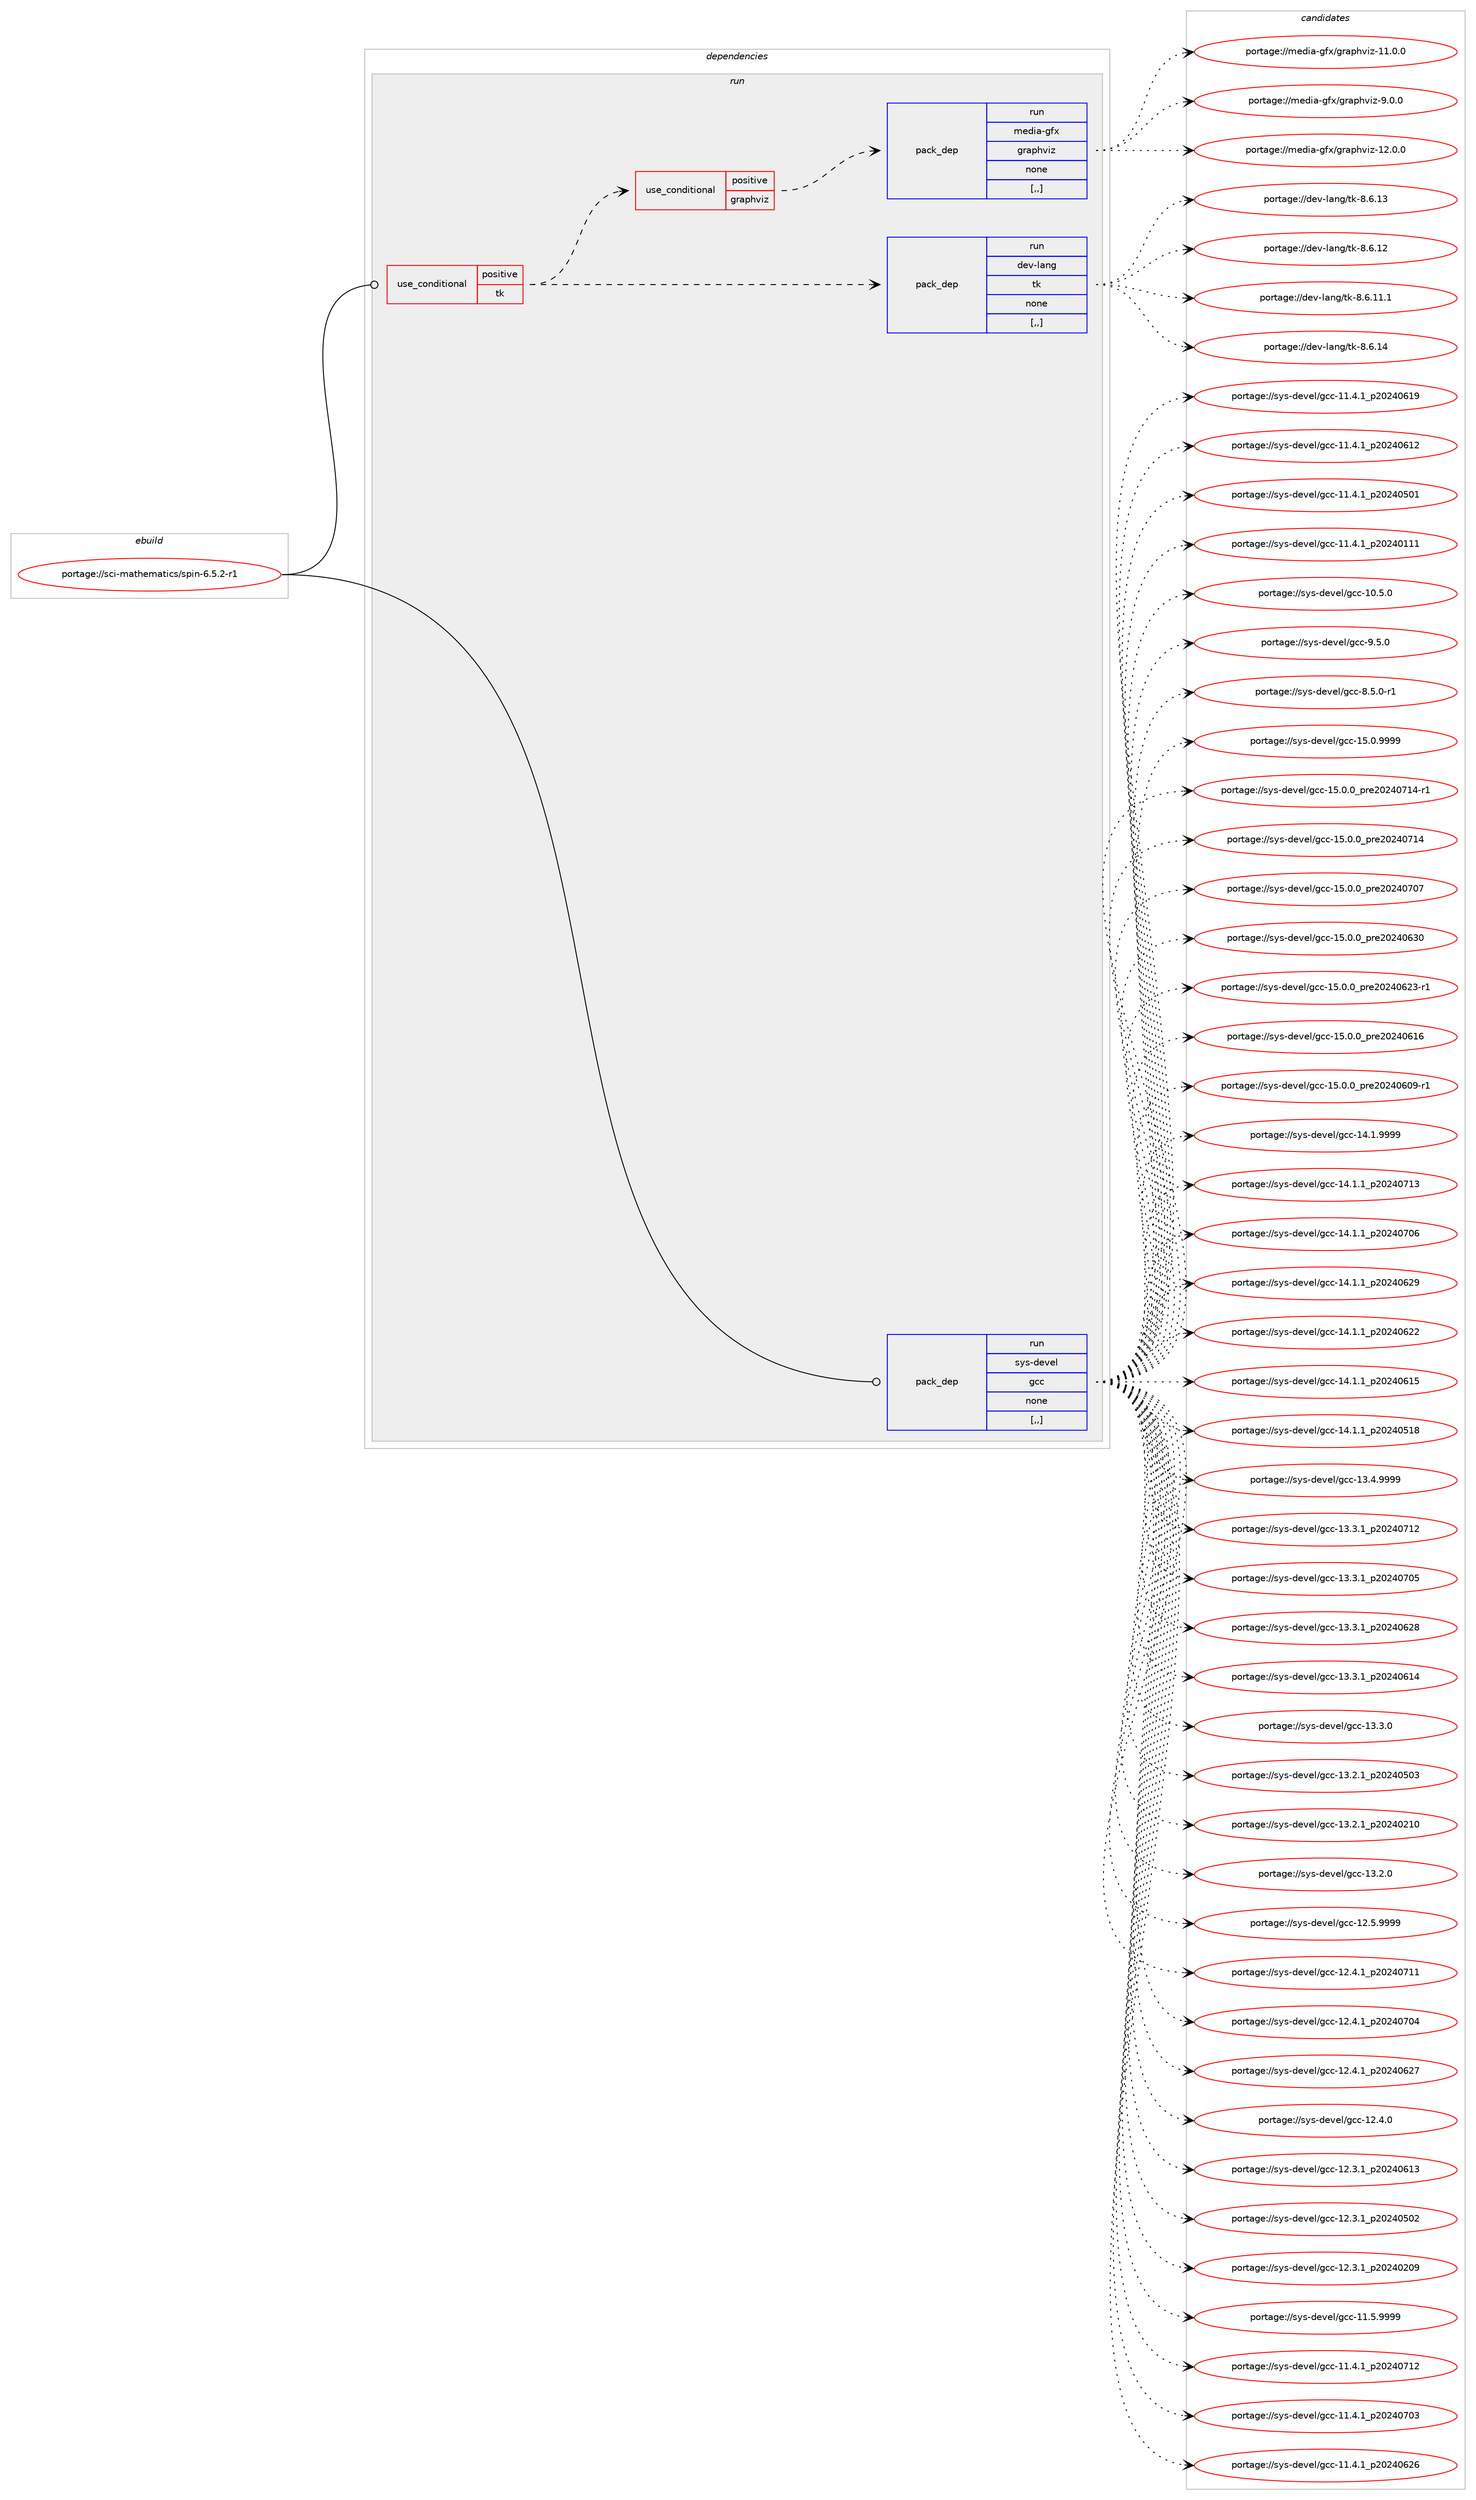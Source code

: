 digraph prolog {

# *************
# Graph options
# *************

newrank=true;
concentrate=true;
compound=true;
graph [rankdir=LR,fontname=Helvetica,fontsize=10,ranksep=1.5];#, ranksep=2.5, nodesep=0.2];
edge  [arrowhead=vee];
node  [fontname=Helvetica,fontsize=10];

# **********
# The ebuild
# **********

subgraph cluster_leftcol {
color=gray;
rank=same;
label=<<i>ebuild</i>>;
id [label="portage://sci-mathematics/spin-6.5.2-r1", color=red, width=4, href="../sci-mathematics/spin-6.5.2-r1.svg"];
}

# ****************
# The dependencies
# ****************

subgraph cluster_midcol {
color=gray;
label=<<i>dependencies</i>>;
subgraph cluster_compile {
fillcolor="#eeeeee";
style=filled;
label=<<i>compile</i>>;
}
subgraph cluster_compileandrun {
fillcolor="#eeeeee";
style=filled;
label=<<i>compile and run</i>>;
}
subgraph cluster_run {
fillcolor="#eeeeee";
style=filled;
label=<<i>run</i>>;
subgraph cond108113 {
dependency407201 [label=<<TABLE BORDER="0" CELLBORDER="1" CELLSPACING="0" CELLPADDING="4"><TR><TD ROWSPAN="3" CELLPADDING="10">use_conditional</TD></TR><TR><TD>positive</TD></TR><TR><TD>tk</TD></TR></TABLE>>, shape=none, color=red];
subgraph pack296181 {
dependency407202 [label=<<TABLE BORDER="0" CELLBORDER="1" CELLSPACING="0" CELLPADDING="4" WIDTH="220"><TR><TD ROWSPAN="6" CELLPADDING="30">pack_dep</TD></TR><TR><TD WIDTH="110">run</TD></TR><TR><TD>dev-lang</TD></TR><TR><TD>tk</TD></TR><TR><TD>none</TD></TR><TR><TD>[,,]</TD></TR></TABLE>>, shape=none, color=blue];
}
dependency407201:e -> dependency407202:w [weight=20,style="dashed",arrowhead="vee"];
subgraph cond108114 {
dependency407203 [label=<<TABLE BORDER="0" CELLBORDER="1" CELLSPACING="0" CELLPADDING="4"><TR><TD ROWSPAN="3" CELLPADDING="10">use_conditional</TD></TR><TR><TD>positive</TD></TR><TR><TD>graphviz</TD></TR></TABLE>>, shape=none, color=red];
subgraph pack296182 {
dependency407204 [label=<<TABLE BORDER="0" CELLBORDER="1" CELLSPACING="0" CELLPADDING="4" WIDTH="220"><TR><TD ROWSPAN="6" CELLPADDING="30">pack_dep</TD></TR><TR><TD WIDTH="110">run</TD></TR><TR><TD>media-gfx</TD></TR><TR><TD>graphviz</TD></TR><TR><TD>none</TD></TR><TR><TD>[,,]</TD></TR></TABLE>>, shape=none, color=blue];
}
dependency407203:e -> dependency407204:w [weight=20,style="dashed",arrowhead="vee"];
}
dependency407201:e -> dependency407203:w [weight=20,style="dashed",arrowhead="vee"];
}
id:e -> dependency407201:w [weight=20,style="solid",arrowhead="odot"];
subgraph pack296183 {
dependency407205 [label=<<TABLE BORDER="0" CELLBORDER="1" CELLSPACING="0" CELLPADDING="4" WIDTH="220"><TR><TD ROWSPAN="6" CELLPADDING="30">pack_dep</TD></TR><TR><TD WIDTH="110">run</TD></TR><TR><TD>sys-devel</TD></TR><TR><TD>gcc</TD></TR><TR><TD>none</TD></TR><TR><TD>[,,]</TD></TR></TABLE>>, shape=none, color=blue];
}
id:e -> dependency407205:w [weight=20,style="solid",arrowhead="odot"];
}
}

# **************
# The candidates
# **************

subgraph cluster_choices {
rank=same;
color=gray;
label=<<i>candidates</i>>;

subgraph choice296181 {
color=black;
nodesep=1;
choice10010111845108971101034711610745564654464952 [label="portage://dev-lang/tk-8.6.14", color=red, width=4,href="../dev-lang/tk-8.6.14.svg"];
choice10010111845108971101034711610745564654464951 [label="portage://dev-lang/tk-8.6.13", color=red, width=4,href="../dev-lang/tk-8.6.13.svg"];
choice10010111845108971101034711610745564654464950 [label="portage://dev-lang/tk-8.6.12", color=red, width=4,href="../dev-lang/tk-8.6.12.svg"];
choice100101118451089711010347116107455646544649494649 [label="portage://dev-lang/tk-8.6.11.1", color=red, width=4,href="../dev-lang/tk-8.6.11.1.svg"];
dependency407202:e -> choice10010111845108971101034711610745564654464952:w [style=dotted,weight="100"];
dependency407202:e -> choice10010111845108971101034711610745564654464951:w [style=dotted,weight="100"];
dependency407202:e -> choice10010111845108971101034711610745564654464950:w [style=dotted,weight="100"];
dependency407202:e -> choice100101118451089711010347116107455646544649494649:w [style=dotted,weight="100"];
}
subgraph choice296182 {
color=black;
nodesep=1;
choice1091011001059745103102120471031149711210411810512245495046484648 [label="portage://media-gfx/graphviz-12.0.0", color=red, width=4,href="../media-gfx/graphviz-12.0.0.svg"];
choice1091011001059745103102120471031149711210411810512245494946484648 [label="portage://media-gfx/graphviz-11.0.0", color=red, width=4,href="../media-gfx/graphviz-11.0.0.svg"];
choice10910110010597451031021204710311497112104118105122455746484648 [label="portage://media-gfx/graphviz-9.0.0", color=red, width=4,href="../media-gfx/graphviz-9.0.0.svg"];
dependency407204:e -> choice1091011001059745103102120471031149711210411810512245495046484648:w [style=dotted,weight="100"];
dependency407204:e -> choice1091011001059745103102120471031149711210411810512245494946484648:w [style=dotted,weight="100"];
dependency407204:e -> choice10910110010597451031021204710311497112104118105122455746484648:w [style=dotted,weight="100"];
}
subgraph choice296183 {
color=black;
nodesep=1;
choice1151211154510010111810110847103999945495346484657575757 [label="portage://sys-devel/gcc-15.0.9999", color=red, width=4,href="../sys-devel/gcc-15.0.9999.svg"];
choice11512111545100101118101108471039999454953464846489511211410150485052485549524511449 [label="portage://sys-devel/gcc-15.0.0_pre20240714-r1", color=red, width=4,href="../sys-devel/gcc-15.0.0_pre20240714-r1.svg"];
choice1151211154510010111810110847103999945495346484648951121141015048505248554952 [label="portage://sys-devel/gcc-15.0.0_pre20240714", color=red, width=4,href="../sys-devel/gcc-15.0.0_pre20240714.svg"];
choice1151211154510010111810110847103999945495346484648951121141015048505248554855 [label="portage://sys-devel/gcc-15.0.0_pre20240707", color=red, width=4,href="../sys-devel/gcc-15.0.0_pre20240707.svg"];
choice1151211154510010111810110847103999945495346484648951121141015048505248545148 [label="portage://sys-devel/gcc-15.0.0_pre20240630", color=red, width=4,href="../sys-devel/gcc-15.0.0_pre20240630.svg"];
choice11512111545100101118101108471039999454953464846489511211410150485052485450514511449 [label="portage://sys-devel/gcc-15.0.0_pre20240623-r1", color=red, width=4,href="../sys-devel/gcc-15.0.0_pre20240623-r1.svg"];
choice1151211154510010111810110847103999945495346484648951121141015048505248544954 [label="portage://sys-devel/gcc-15.0.0_pre20240616", color=red, width=4,href="../sys-devel/gcc-15.0.0_pre20240616.svg"];
choice11512111545100101118101108471039999454953464846489511211410150485052485448574511449 [label="portage://sys-devel/gcc-15.0.0_pre20240609-r1", color=red, width=4,href="../sys-devel/gcc-15.0.0_pre20240609-r1.svg"];
choice1151211154510010111810110847103999945495246494657575757 [label="portage://sys-devel/gcc-14.1.9999", color=red, width=4,href="../sys-devel/gcc-14.1.9999.svg"];
choice1151211154510010111810110847103999945495246494649951125048505248554951 [label="portage://sys-devel/gcc-14.1.1_p20240713", color=red, width=4,href="../sys-devel/gcc-14.1.1_p20240713.svg"];
choice1151211154510010111810110847103999945495246494649951125048505248554854 [label="portage://sys-devel/gcc-14.1.1_p20240706", color=red, width=4,href="../sys-devel/gcc-14.1.1_p20240706.svg"];
choice1151211154510010111810110847103999945495246494649951125048505248545057 [label="portage://sys-devel/gcc-14.1.1_p20240629", color=red, width=4,href="../sys-devel/gcc-14.1.1_p20240629.svg"];
choice1151211154510010111810110847103999945495246494649951125048505248545050 [label="portage://sys-devel/gcc-14.1.1_p20240622", color=red, width=4,href="../sys-devel/gcc-14.1.1_p20240622.svg"];
choice1151211154510010111810110847103999945495246494649951125048505248544953 [label="portage://sys-devel/gcc-14.1.1_p20240615", color=red, width=4,href="../sys-devel/gcc-14.1.1_p20240615.svg"];
choice1151211154510010111810110847103999945495246494649951125048505248534956 [label="portage://sys-devel/gcc-14.1.1_p20240518", color=red, width=4,href="../sys-devel/gcc-14.1.1_p20240518.svg"];
choice1151211154510010111810110847103999945495146524657575757 [label="portage://sys-devel/gcc-13.4.9999", color=red, width=4,href="../sys-devel/gcc-13.4.9999.svg"];
choice1151211154510010111810110847103999945495146514649951125048505248554950 [label="portage://sys-devel/gcc-13.3.1_p20240712", color=red, width=4,href="../sys-devel/gcc-13.3.1_p20240712.svg"];
choice1151211154510010111810110847103999945495146514649951125048505248554853 [label="portage://sys-devel/gcc-13.3.1_p20240705", color=red, width=4,href="../sys-devel/gcc-13.3.1_p20240705.svg"];
choice1151211154510010111810110847103999945495146514649951125048505248545056 [label="portage://sys-devel/gcc-13.3.1_p20240628", color=red, width=4,href="../sys-devel/gcc-13.3.1_p20240628.svg"];
choice1151211154510010111810110847103999945495146514649951125048505248544952 [label="portage://sys-devel/gcc-13.3.1_p20240614", color=red, width=4,href="../sys-devel/gcc-13.3.1_p20240614.svg"];
choice1151211154510010111810110847103999945495146514648 [label="portage://sys-devel/gcc-13.3.0", color=red, width=4,href="../sys-devel/gcc-13.3.0.svg"];
choice1151211154510010111810110847103999945495146504649951125048505248534851 [label="portage://sys-devel/gcc-13.2.1_p20240503", color=red, width=4,href="../sys-devel/gcc-13.2.1_p20240503.svg"];
choice1151211154510010111810110847103999945495146504649951125048505248504948 [label="portage://sys-devel/gcc-13.2.1_p20240210", color=red, width=4,href="../sys-devel/gcc-13.2.1_p20240210.svg"];
choice1151211154510010111810110847103999945495146504648 [label="portage://sys-devel/gcc-13.2.0", color=red, width=4,href="../sys-devel/gcc-13.2.0.svg"];
choice1151211154510010111810110847103999945495046534657575757 [label="portage://sys-devel/gcc-12.5.9999", color=red, width=4,href="../sys-devel/gcc-12.5.9999.svg"];
choice1151211154510010111810110847103999945495046524649951125048505248554949 [label="portage://sys-devel/gcc-12.4.1_p20240711", color=red, width=4,href="../sys-devel/gcc-12.4.1_p20240711.svg"];
choice1151211154510010111810110847103999945495046524649951125048505248554852 [label="portage://sys-devel/gcc-12.4.1_p20240704", color=red, width=4,href="../sys-devel/gcc-12.4.1_p20240704.svg"];
choice1151211154510010111810110847103999945495046524649951125048505248545055 [label="portage://sys-devel/gcc-12.4.1_p20240627", color=red, width=4,href="../sys-devel/gcc-12.4.1_p20240627.svg"];
choice1151211154510010111810110847103999945495046524648 [label="portage://sys-devel/gcc-12.4.0", color=red, width=4,href="../sys-devel/gcc-12.4.0.svg"];
choice1151211154510010111810110847103999945495046514649951125048505248544951 [label="portage://sys-devel/gcc-12.3.1_p20240613", color=red, width=4,href="../sys-devel/gcc-12.3.1_p20240613.svg"];
choice1151211154510010111810110847103999945495046514649951125048505248534850 [label="portage://sys-devel/gcc-12.3.1_p20240502", color=red, width=4,href="../sys-devel/gcc-12.3.1_p20240502.svg"];
choice1151211154510010111810110847103999945495046514649951125048505248504857 [label="portage://sys-devel/gcc-12.3.1_p20240209", color=red, width=4,href="../sys-devel/gcc-12.3.1_p20240209.svg"];
choice1151211154510010111810110847103999945494946534657575757 [label="portage://sys-devel/gcc-11.5.9999", color=red, width=4,href="../sys-devel/gcc-11.5.9999.svg"];
choice1151211154510010111810110847103999945494946524649951125048505248554950 [label="portage://sys-devel/gcc-11.4.1_p20240712", color=red, width=4,href="../sys-devel/gcc-11.4.1_p20240712.svg"];
choice1151211154510010111810110847103999945494946524649951125048505248554851 [label="portage://sys-devel/gcc-11.4.1_p20240703", color=red, width=4,href="../sys-devel/gcc-11.4.1_p20240703.svg"];
choice1151211154510010111810110847103999945494946524649951125048505248545054 [label="portage://sys-devel/gcc-11.4.1_p20240626", color=red, width=4,href="../sys-devel/gcc-11.4.1_p20240626.svg"];
choice1151211154510010111810110847103999945494946524649951125048505248544957 [label="portage://sys-devel/gcc-11.4.1_p20240619", color=red, width=4,href="../sys-devel/gcc-11.4.1_p20240619.svg"];
choice1151211154510010111810110847103999945494946524649951125048505248544950 [label="portage://sys-devel/gcc-11.4.1_p20240612", color=red, width=4,href="../sys-devel/gcc-11.4.1_p20240612.svg"];
choice1151211154510010111810110847103999945494946524649951125048505248534849 [label="portage://sys-devel/gcc-11.4.1_p20240501", color=red, width=4,href="../sys-devel/gcc-11.4.1_p20240501.svg"];
choice1151211154510010111810110847103999945494946524649951125048505248494949 [label="portage://sys-devel/gcc-11.4.1_p20240111", color=red, width=4,href="../sys-devel/gcc-11.4.1_p20240111.svg"];
choice1151211154510010111810110847103999945494846534648 [label="portage://sys-devel/gcc-10.5.0", color=red, width=4,href="../sys-devel/gcc-10.5.0.svg"];
choice11512111545100101118101108471039999455746534648 [label="portage://sys-devel/gcc-9.5.0", color=red, width=4,href="../sys-devel/gcc-9.5.0.svg"];
choice115121115451001011181011084710399994556465346484511449 [label="portage://sys-devel/gcc-8.5.0-r1", color=red, width=4,href="../sys-devel/gcc-8.5.0-r1.svg"];
dependency407205:e -> choice1151211154510010111810110847103999945495346484657575757:w [style=dotted,weight="100"];
dependency407205:e -> choice11512111545100101118101108471039999454953464846489511211410150485052485549524511449:w [style=dotted,weight="100"];
dependency407205:e -> choice1151211154510010111810110847103999945495346484648951121141015048505248554952:w [style=dotted,weight="100"];
dependency407205:e -> choice1151211154510010111810110847103999945495346484648951121141015048505248554855:w [style=dotted,weight="100"];
dependency407205:e -> choice1151211154510010111810110847103999945495346484648951121141015048505248545148:w [style=dotted,weight="100"];
dependency407205:e -> choice11512111545100101118101108471039999454953464846489511211410150485052485450514511449:w [style=dotted,weight="100"];
dependency407205:e -> choice1151211154510010111810110847103999945495346484648951121141015048505248544954:w [style=dotted,weight="100"];
dependency407205:e -> choice11512111545100101118101108471039999454953464846489511211410150485052485448574511449:w [style=dotted,weight="100"];
dependency407205:e -> choice1151211154510010111810110847103999945495246494657575757:w [style=dotted,weight="100"];
dependency407205:e -> choice1151211154510010111810110847103999945495246494649951125048505248554951:w [style=dotted,weight="100"];
dependency407205:e -> choice1151211154510010111810110847103999945495246494649951125048505248554854:w [style=dotted,weight="100"];
dependency407205:e -> choice1151211154510010111810110847103999945495246494649951125048505248545057:w [style=dotted,weight="100"];
dependency407205:e -> choice1151211154510010111810110847103999945495246494649951125048505248545050:w [style=dotted,weight="100"];
dependency407205:e -> choice1151211154510010111810110847103999945495246494649951125048505248544953:w [style=dotted,weight="100"];
dependency407205:e -> choice1151211154510010111810110847103999945495246494649951125048505248534956:w [style=dotted,weight="100"];
dependency407205:e -> choice1151211154510010111810110847103999945495146524657575757:w [style=dotted,weight="100"];
dependency407205:e -> choice1151211154510010111810110847103999945495146514649951125048505248554950:w [style=dotted,weight="100"];
dependency407205:e -> choice1151211154510010111810110847103999945495146514649951125048505248554853:w [style=dotted,weight="100"];
dependency407205:e -> choice1151211154510010111810110847103999945495146514649951125048505248545056:w [style=dotted,weight="100"];
dependency407205:e -> choice1151211154510010111810110847103999945495146514649951125048505248544952:w [style=dotted,weight="100"];
dependency407205:e -> choice1151211154510010111810110847103999945495146514648:w [style=dotted,weight="100"];
dependency407205:e -> choice1151211154510010111810110847103999945495146504649951125048505248534851:w [style=dotted,weight="100"];
dependency407205:e -> choice1151211154510010111810110847103999945495146504649951125048505248504948:w [style=dotted,weight="100"];
dependency407205:e -> choice1151211154510010111810110847103999945495146504648:w [style=dotted,weight="100"];
dependency407205:e -> choice1151211154510010111810110847103999945495046534657575757:w [style=dotted,weight="100"];
dependency407205:e -> choice1151211154510010111810110847103999945495046524649951125048505248554949:w [style=dotted,weight="100"];
dependency407205:e -> choice1151211154510010111810110847103999945495046524649951125048505248554852:w [style=dotted,weight="100"];
dependency407205:e -> choice1151211154510010111810110847103999945495046524649951125048505248545055:w [style=dotted,weight="100"];
dependency407205:e -> choice1151211154510010111810110847103999945495046524648:w [style=dotted,weight="100"];
dependency407205:e -> choice1151211154510010111810110847103999945495046514649951125048505248544951:w [style=dotted,weight="100"];
dependency407205:e -> choice1151211154510010111810110847103999945495046514649951125048505248534850:w [style=dotted,weight="100"];
dependency407205:e -> choice1151211154510010111810110847103999945495046514649951125048505248504857:w [style=dotted,weight="100"];
dependency407205:e -> choice1151211154510010111810110847103999945494946534657575757:w [style=dotted,weight="100"];
dependency407205:e -> choice1151211154510010111810110847103999945494946524649951125048505248554950:w [style=dotted,weight="100"];
dependency407205:e -> choice1151211154510010111810110847103999945494946524649951125048505248554851:w [style=dotted,weight="100"];
dependency407205:e -> choice1151211154510010111810110847103999945494946524649951125048505248545054:w [style=dotted,weight="100"];
dependency407205:e -> choice1151211154510010111810110847103999945494946524649951125048505248544957:w [style=dotted,weight="100"];
dependency407205:e -> choice1151211154510010111810110847103999945494946524649951125048505248544950:w [style=dotted,weight="100"];
dependency407205:e -> choice1151211154510010111810110847103999945494946524649951125048505248534849:w [style=dotted,weight="100"];
dependency407205:e -> choice1151211154510010111810110847103999945494946524649951125048505248494949:w [style=dotted,weight="100"];
dependency407205:e -> choice1151211154510010111810110847103999945494846534648:w [style=dotted,weight="100"];
dependency407205:e -> choice11512111545100101118101108471039999455746534648:w [style=dotted,weight="100"];
dependency407205:e -> choice115121115451001011181011084710399994556465346484511449:w [style=dotted,weight="100"];
}
}

}
